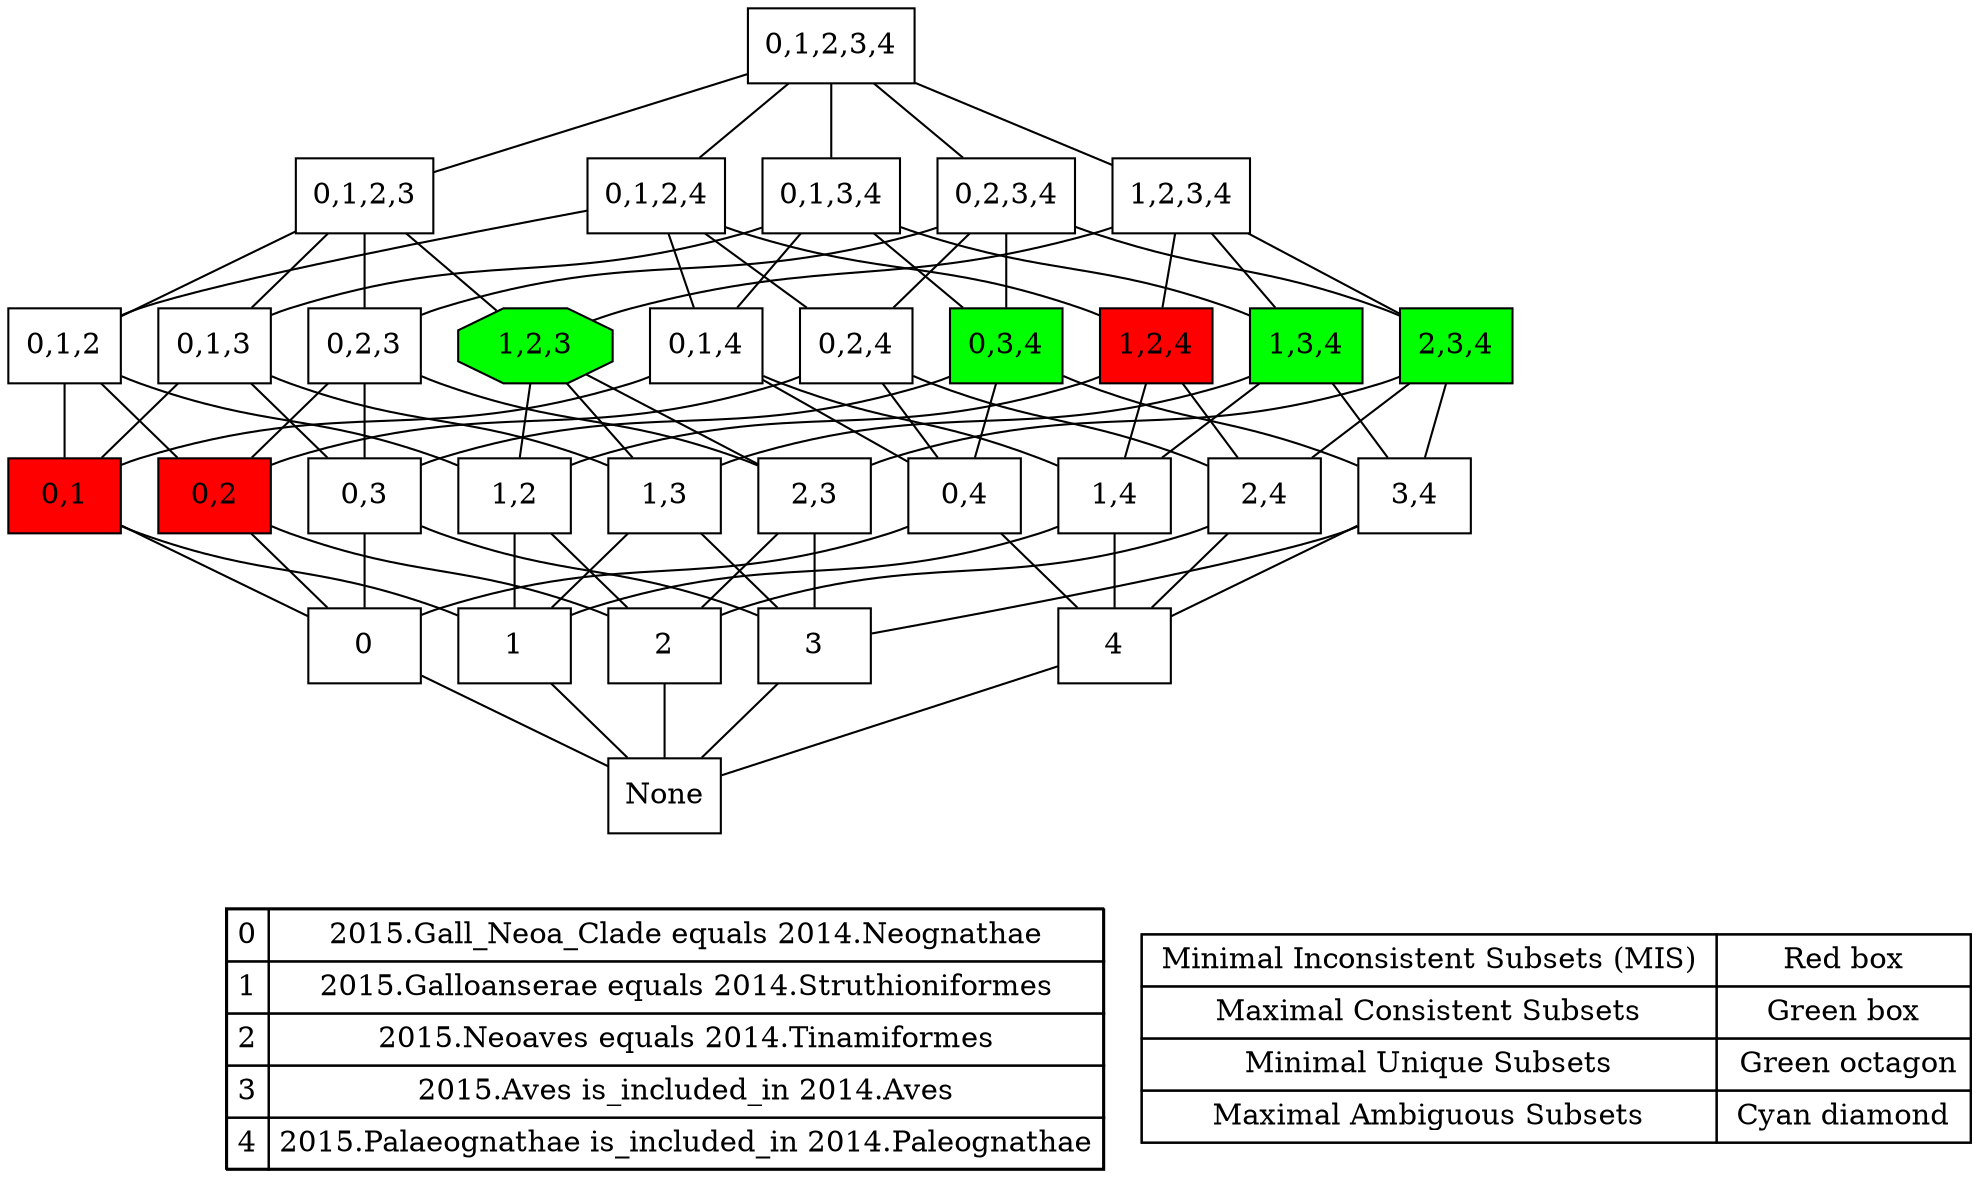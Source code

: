 digraph {

rankdir = BT

None [shape=box style="filled" fillcolor="#FFFFFF"];
"0" [shape=box style="filled" fillcolor="#FFFFFF"];
"1" [shape=box style="filled" fillcolor="#FFFFFF"];
"0,1" [shape=box style="filled" fillcolor="#FF0000"];
"2" [shape=box style="filled" fillcolor="#FFFFFF"];
"0,2" [shape=box style="filled" fillcolor="#FF0000"];
"1,2" [shape=box style="filled" fillcolor="#FFFFFF"];
"0,1,2" [shape=box style="filled" fillcolor="#FFFFFF"];
"3" [shape=box style="filled" fillcolor="#FFFFFF"];
"0,3" [shape=box style="filled" fillcolor="#FFFFFF"];
"1,3" [shape=box style="filled" fillcolor="#FFFFFF"];
"0,1,3" [shape=box style="filled" fillcolor="#FFFFFF"];
"2,3" [shape=box style="filled" fillcolor="#FFFFFF"];
"0,2,3" [shape=box style="filled" fillcolor="#FFFFFF"];
"1,2,3" [shape=octagon style="filled" fillcolor="#00FF00"];
"0,1,2,3" [shape=box style="filled" fillcolor="#FFFFFF"];
"4" [shape=box style="filled" fillcolor="#FFFFFF"];
"0,4" [shape=box style="filled" fillcolor="#FFFFFF"];
"1,4" [shape=box style="filled" fillcolor="#FFFFFF"];
"0,1,4" [shape=box style="filled" fillcolor="#FFFFFF"];
"2,4" [shape=box style="filled" fillcolor="#FFFFFF"];
"0,2,4" [shape=box style="filled" fillcolor="#FFFFFF"];
"1,2,4" [shape=box style="filled" fillcolor="#FF0000"];
"0,1,2,4" [shape=box style="filled" fillcolor="#FFFFFF"];
"3,4" [shape=box style="filled" fillcolor="#FFFFFF"];
"0,3,4" [shape=box style="filled" fillcolor="#00FF00"];
"1,3,4" [shape=box style="filled" fillcolor="#00FF00"];
"0,1,3,4" [shape=box style="filled" fillcolor="#FFFFFF"];
"2,3,4" [shape=box style="filled" fillcolor="#00FF00"];
"0,2,3,4" [shape=box style="filled" fillcolor="#FFFFFF"];
"1,2,3,4" [shape=box style="filled" fillcolor="#FFFFFF"];
"0,1,2,3,4" [shape=box style="filled" fillcolor="#FFFFFF"];
None -> "0" [arrowhead=none]
None -> "1" [arrowhead=none]
None -> "2" [arrowhead=none]
None -> "3" [arrowhead=none]
None -> "4" [arrowhead=none]
"0" -> "0,1" [arrowhead=none]
"0" -> "0,2" [arrowhead=none]
"0" -> "0,3" [arrowhead=none]
"0" -> "0,4" [arrowhead=none]
"1" -> "0,1" [arrowhead=none]
"1" -> "1,2" [arrowhead=none]
"1" -> "1,3" [arrowhead=none]
"1" -> "1,4" [arrowhead=none]
"0,1" -> "0,1,2" [arrowhead=none]
"0,1" -> "0,1,3" [arrowhead=none]
"0,1" -> "0,1,4" [arrowhead=none]
"2" -> "0,2" [arrowhead=none]
"2" -> "1,2" [arrowhead=none]
"2" -> "2,3" [arrowhead=none]
"2" -> "2,4" [arrowhead=none]
"0,2" -> "0,1,2" [arrowhead=none]
"0,2" -> "0,2,3" [arrowhead=none]
"0,2" -> "0,2,4" [arrowhead=none]
"1,2" -> "0,1,2" [arrowhead=none]
"1,2" -> "1,2,3" [arrowhead=none]
"1,2" -> "1,2,4" [arrowhead=none]
"0,1,2" -> "0,1,2,3" [arrowhead=none]
"0,1,2" -> "0,1,2,4" [arrowhead=none]
"3" -> "0,3" [arrowhead=none]
"3" -> "1,3" [arrowhead=none]
"3" -> "2,3" [arrowhead=none]
"3" -> "3,4" [arrowhead=none]
"0,3" -> "0,1,3" [arrowhead=none]
"0,3" -> "0,2,3" [arrowhead=none]
"0,3" -> "0,3,4" [arrowhead=none]
"1,3" -> "0,1,3" [arrowhead=none]
"1,3" -> "1,2,3" [arrowhead=none]
"1,3" -> "1,3,4" [arrowhead=none]
"0,1,3" -> "0,1,2,3" [arrowhead=none]
"0,1,3" -> "0,1,3,4" [arrowhead=none]
"2,3" -> "0,2,3" [arrowhead=none]
"2,3" -> "1,2,3" [arrowhead=none]
"2,3" -> "2,3,4" [arrowhead=none]
"0,2,3" -> "0,1,2,3" [arrowhead=none]
"0,2,3" -> "0,2,3,4" [arrowhead=none]
"1,2,3" -> "0,1,2,3" [arrowhead=none]
"1,2,3" -> "1,2,3,4" [arrowhead=none]
"0,1,2,3" -> "0,1,2,3,4" [arrowhead=none]
"4" -> "0,4" [arrowhead=none]
"4" -> "1,4" [arrowhead=none]
"4" -> "2,4" [arrowhead=none]
"4" -> "3,4" [arrowhead=none]
"0,4" -> "0,1,4" [arrowhead=none]
"0,4" -> "0,2,4" [arrowhead=none]
"0,4" -> "0,3,4" [arrowhead=none]
"1,4" -> "0,1,4" [arrowhead=none]
"1,4" -> "1,2,4" [arrowhead=none]
"1,4" -> "1,3,4" [arrowhead=none]
"0,1,4" -> "0,1,2,4" [arrowhead=none]
"0,1,4" -> "0,1,3,4" [arrowhead=none]
"2,4" -> "0,2,4" [arrowhead=none]
"2,4" -> "1,2,4" [arrowhead=none]
"2,4" -> "2,3,4" [arrowhead=none]
"0,2,4" -> "0,1,2,4" [arrowhead=none]
"0,2,4" -> "0,2,3,4" [arrowhead=none]
"1,2,4" -> "0,1,2,4" [arrowhead=none]
"1,2,4" -> "1,2,3,4" [arrowhead=none]
"0,1,2,4" -> "0,1,2,3,4" [arrowhead=none]
"3,4" -> "0,3,4" [arrowhead=none]
"3,4" -> "1,3,4" [arrowhead=none]
"3,4" -> "2,3,4" [arrowhead=none]
"0,3,4" -> "0,1,3,4" [arrowhead=none]
"0,3,4" -> "0,2,3,4" [arrowhead=none]
"1,3,4" -> "0,1,3,4" [arrowhead=none]
"1,3,4" -> "1,2,3,4" [arrowhead=none]
"0,1,3,4" -> "0,1,2,3,4" [arrowhead=none]
"2,3,4" -> "0,2,3,4" [arrowhead=none]
"2,3,4" -> "1,2,3,4" [arrowhead=none]
"0,2,3,4" -> "0,1,2,3,4" [arrowhead=none]
"1,2,3,4" -> "0,1,2,3,4" [arrowhead=none]
node[shape=box] 
{rank=top Legend [fillcolor= white margin=0 label=< 
 <TABLE BORDER="0" CELLBORDER="1" CELLSPACING="0" CELLPADDING="4"> 
<TR> 
 <TD>0</TD> 
 <TD>2015.Gall_Neoa_Clade equals 2014.Neognathae</TD> 
 </TR> 
<TR> 
 <TD>1</TD> 
 <TD>2015.Galloanserae equals 2014.Struthioniformes</TD> 
 </TR> 
<TR> 
 <TD>2</TD> 
 <TD>2015.Neoaves equals 2014.Tinamiformes</TD> 
 </TR> 
<TR> 
 <TD>3</TD> 
 <TD>2015.Aves is_included_in 2014.Aves</TD> 
 </TR> 
<TR> 
 <TD>4</TD> 
 <TD>2015.Palaeognathae is_included_in 2014.Paleognathae</TD> 
 </TR> 
</TABLE> 
 >] } 
Legend -> "None" [style=invis]
node[shape=box] 
{rank=top Intro [fillcolor= white margin=0 label=< 
 <TABLE BORDER="0" CELLBORDER="1" CELLSPACING="0" CELLPADDING="4"> 
<TR> 
 <TD> Minimal Inconsistent Subsets (MIS) </TD> 
 <TD> Red box </TD> 
 </TR> 
<TR> 
 <TD> Maximal Consistent Subsets </TD> 
 <TD> Green box </TD> 
 </TR> 
<TR> 
 <TD> Minimal Unique Subsets </TD> 
 <TD> Green octagon</TD> 
 </TR> 
<TR> 
 <TD> Maximal Ambiguous Subsets </TD> 
 <TD> Cyan diamond </TD> 
 </TR> 
</TABLE> 
 >] } 
}